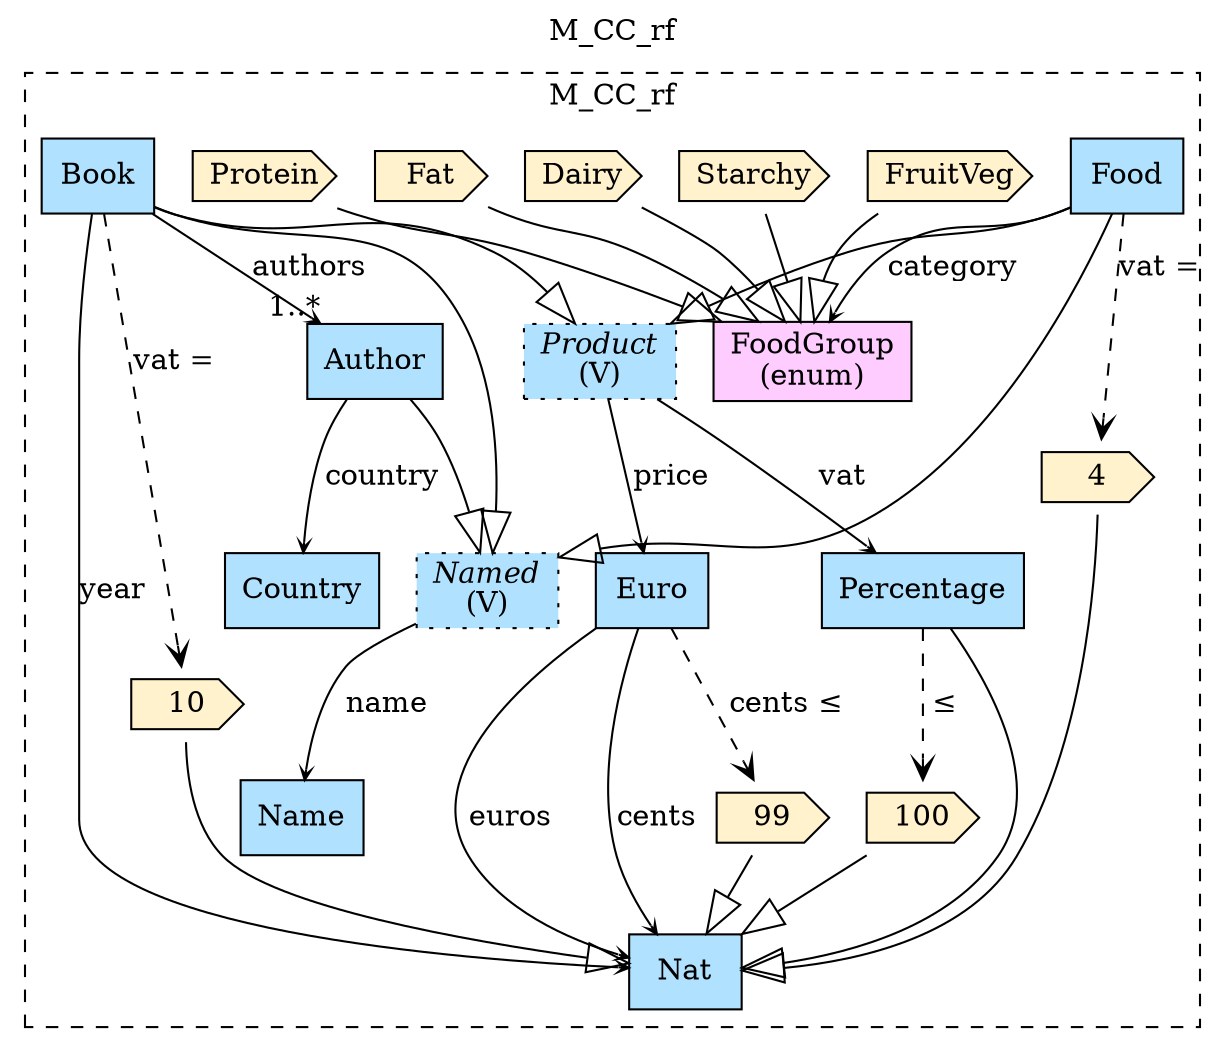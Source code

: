 digraph {graph[label=M_CC_rf,labelloc=tl,labelfontsize=12];
subgraph cluster_M_CC_rf{style=dashed;label=M_CC_rf;
"Euro"[shape=record,fillcolor=lightskyblue1,style = filled,label="Euro"];
"V99"[shape=cds,fillcolor="#FFF2CC",style = filled,label="99"];
"Product"[shape=record,fillcolor=lightskyblue1,style ="filled,dotted",label=<{<I>Product</I><br/>(V)}>];
"Food"[shape=record,fillcolor=lightskyblue1,style = filled,label="Food"];
"V4"[shape=cds,fillcolor="#FFF2CC",style = filled,label="4"];
"FoodGroup"[shape=record,fillcolor="#FFCCFF",style = filled,label="FoodGroup\l(enum)"];
"VFruitVeg"[shape=cds,fillcolor="#FFF2CC",style = filled,label="FruitVeg"];
"VStarchy"[shape=cds,fillcolor="#FFF2CC",style = filled,label="Starchy"];
"VDairy"[shape=cds,fillcolor="#FFF2CC",style = filled,label="Dairy"];
"VFat"[shape=cds,fillcolor="#FFF2CC",style = filled,label="Fat"];
"VProtein"[shape=cds,fillcolor="#FFF2CC",style = filled,label="Protein"];
"V10"[shape=cds,fillcolor="#FFF2CC",style = filled,label="10"];
"Country"[shape=record,fillcolor=lightskyblue1,style = filled,label="Country"];
"Author"[shape=record,fillcolor=lightskyblue1,style = filled,label="Author"];
"Book"[shape=record,fillcolor=lightskyblue1,style = filled,label="Book"];
"Named"[shape=record,fillcolor=lightskyblue1,style ="filled,dotted",label=<{<I>Named</I><br/>(V)}>];
"Name"[shape=record,fillcolor=lightskyblue1,style = filled,label="Name"];
"Nat"[shape=record,fillcolor=lightskyblue1,style = filled,label="Nat"];
"V100"[shape=cds,fillcolor="#FFF2CC",style = filled,label="100"];
"Percentage"[shape=record,fillcolor=lightskyblue1,style = filled,label="Percentage"];

"Percentage"->"Nat"[arrowhead=onormal,arrowsize=2.0];
"V100"->"Nat"[arrowhead=onormal,arrowsize=2.0];
"Percentage"->"V100"[arrowhead=vee,style=dashed,label=" ≤"];

"Named"->"Name"[label="name",arrowhead=vee,headlabel="",arrowsize=.5];
"Book"->"Product"[arrowhead=onormal,arrowsize=2.0];
"V10"->"Nat"[arrowhead=onormal,arrowsize=2.0];
"Book"->"Named"[arrowhead=onormal,arrowsize=2.0];
"Author"->"Named"[arrowhead=onormal,arrowsize=2.0];
"Book"->"Nat"[label="year",arrowhead=vee,headlabel="",arrowsize=.5];
"Book"->"Author"[label="authors",arrowhead=vee,headlabel="1..*",arrowsize=.5];
"Author"->"Country"[label="country",arrowhead=vee,headlabel="",arrowsize=.5];
"Book"->"V10"[arrowhead=vee,style=dashed,label="vat ="];

"Food"->"V4"[arrowhead=vee,style=dashed,label="vat ="];

"Food"->"FoodGroup"[label="category",arrowhead=vee,headlabel="",arrowsize=.5];
"VProtein"->"FoodGroup"[arrowhead=onormal,arrowsize=2.0];
"VFat"->"FoodGroup"[arrowhead=onormal,arrowsize=2.0];
"VDairy"->"FoodGroup"[arrowhead=onormal,arrowsize=2.0];
"VStarchy"->"FoodGroup"[arrowhead=onormal,arrowsize=2.0];
"VFruitVeg"->"FoodGroup"[arrowhead=onormal,arrowsize=2.0];
"V4"->"Nat"[arrowhead=onormal,arrowsize=2.0];
"Food"->"Named"[arrowhead=onormal,arrowsize=2.0];
"Food"->"Product"[arrowhead=onormal,arrowsize=2.0];
"Product"->"Percentage"[label="vat",arrowhead=vee,headlabel="",arrowsize=.5];
"Product"->"Euro"[label="price",arrowhead=vee,headlabel="",arrowsize=.5];
"Euro"->"V99"[arrowhead=vee,style=dashed,label="cents ≤"];

"V99"->"Nat"[arrowhead=onormal,arrowsize=2.0];
"Euro"->"Nat"[label="euros",arrowhead=vee,headlabel="",arrowsize=.5];
"Euro"->"Nat"[label="cents",arrowhead=vee,headlabel="",arrowsize=.5];

}
}